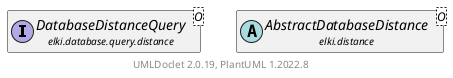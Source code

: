 @startuml
    remove .*\.(Instance|Par|Parameterizer|Factory)$
    set namespaceSeparator none
    hide empty fields
    hide empty methods

    abstract class "<size:14>AbstractDatabaseDistance.Instance\n<size:10>elki.distance" as elki.distance.AbstractDatabaseDistance.Instance<O> [[AbstractDatabaseDistance.Instance.html]] {
        #relation: Relation<O>
        #parent: Distance<? super O>
        +Instance(Relation<O>, Distance<? super O>)
        +getRelation(): Relation<? extends O>
        +getDistance(): Distance<? super O>
    }

    interface "<size:14>DatabaseDistanceQuery\n<size:10>elki.database.query.distance" as elki.database.query.distance.DatabaseDistanceQuery<O> [[../database/query/distance/DatabaseDistanceQuery.html]]
    abstract class "<size:14>AbstractDatabaseDistance\n<size:10>elki.distance" as elki.distance.AbstractDatabaseDistance<O> [[AbstractDatabaseDistance.html]]

    elki.database.query.distance.DatabaseDistanceQuery <|.. elki.distance.AbstractDatabaseDistance.Instance
    elki.distance.AbstractDatabaseDistance +-- elki.distance.AbstractDatabaseDistance.Instance

    center footer UMLDoclet 2.0.19, PlantUML 1.2022.8
@enduml
